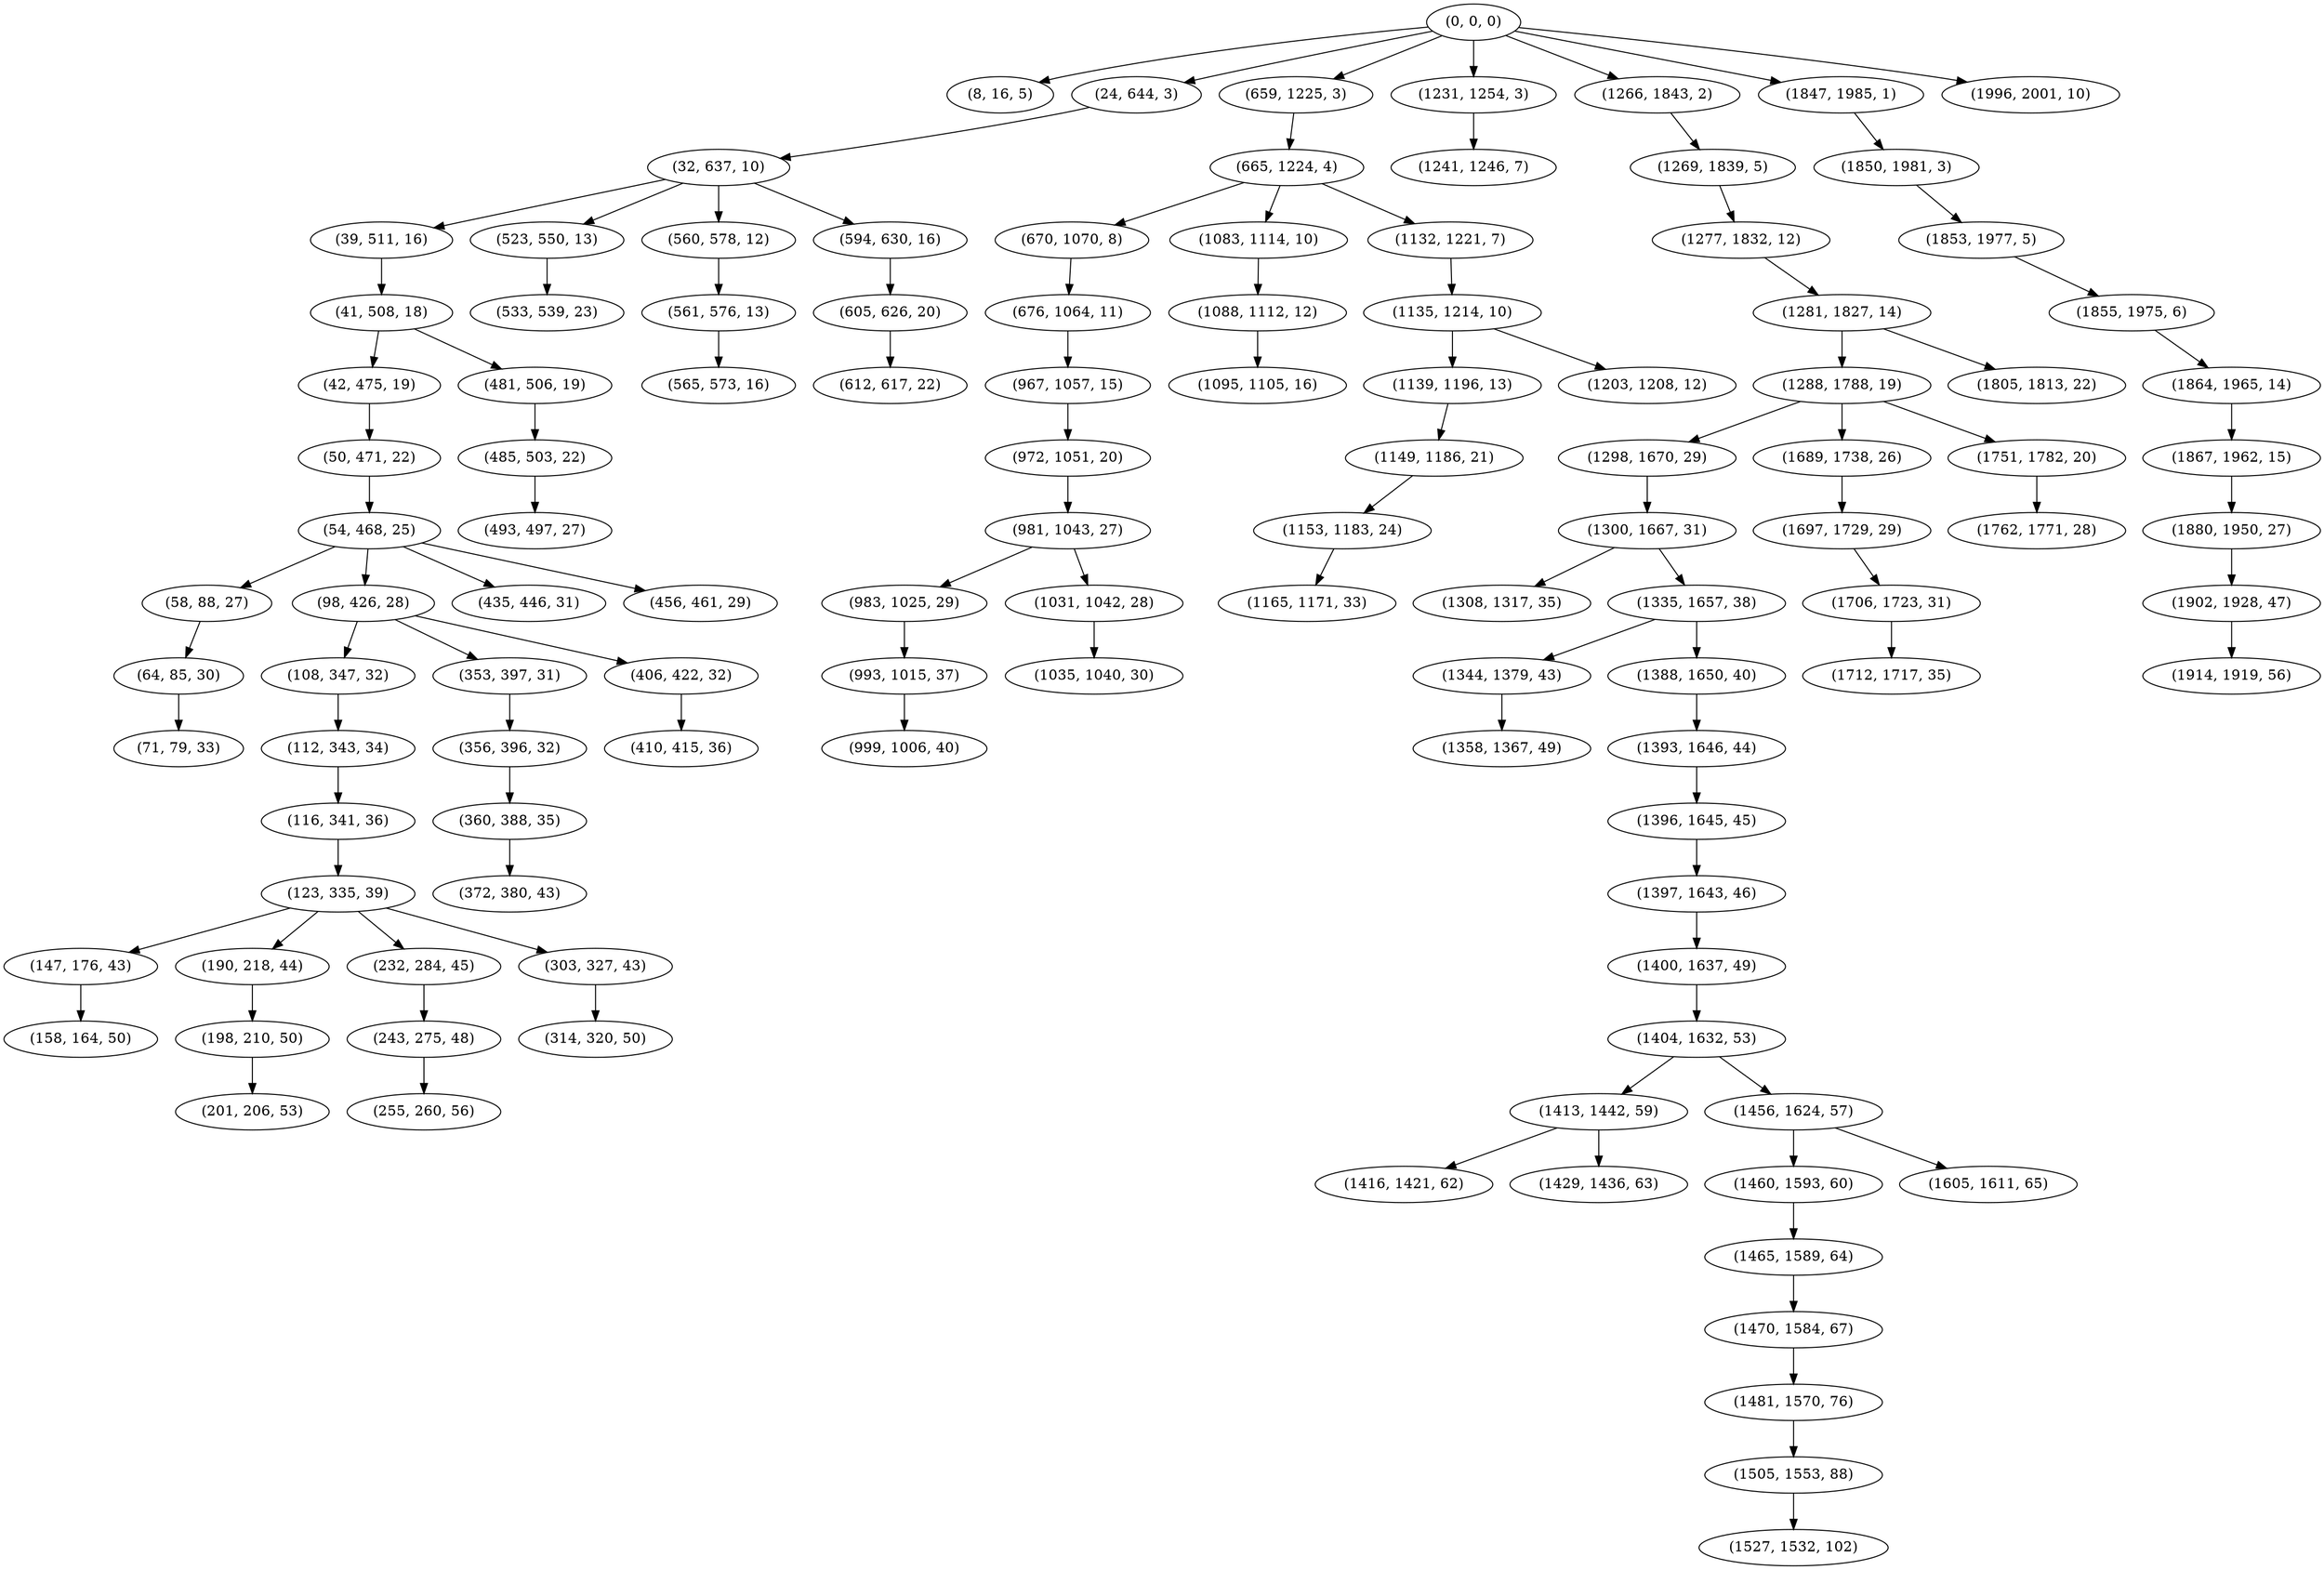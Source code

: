 digraph tree {
    "(0, 0, 0)";
    "(8, 16, 5)";
    "(24, 644, 3)";
    "(32, 637, 10)";
    "(39, 511, 16)";
    "(41, 508, 18)";
    "(42, 475, 19)";
    "(50, 471, 22)";
    "(54, 468, 25)";
    "(58, 88, 27)";
    "(64, 85, 30)";
    "(71, 79, 33)";
    "(98, 426, 28)";
    "(108, 347, 32)";
    "(112, 343, 34)";
    "(116, 341, 36)";
    "(123, 335, 39)";
    "(147, 176, 43)";
    "(158, 164, 50)";
    "(190, 218, 44)";
    "(198, 210, 50)";
    "(201, 206, 53)";
    "(232, 284, 45)";
    "(243, 275, 48)";
    "(255, 260, 56)";
    "(303, 327, 43)";
    "(314, 320, 50)";
    "(353, 397, 31)";
    "(356, 396, 32)";
    "(360, 388, 35)";
    "(372, 380, 43)";
    "(406, 422, 32)";
    "(410, 415, 36)";
    "(435, 446, 31)";
    "(456, 461, 29)";
    "(481, 506, 19)";
    "(485, 503, 22)";
    "(493, 497, 27)";
    "(523, 550, 13)";
    "(533, 539, 23)";
    "(560, 578, 12)";
    "(561, 576, 13)";
    "(565, 573, 16)";
    "(594, 630, 16)";
    "(605, 626, 20)";
    "(612, 617, 22)";
    "(659, 1225, 3)";
    "(665, 1224, 4)";
    "(670, 1070, 8)";
    "(676, 1064, 11)";
    "(967, 1057, 15)";
    "(972, 1051, 20)";
    "(981, 1043, 27)";
    "(983, 1025, 29)";
    "(993, 1015, 37)";
    "(999, 1006, 40)";
    "(1031, 1042, 28)";
    "(1035, 1040, 30)";
    "(1083, 1114, 10)";
    "(1088, 1112, 12)";
    "(1095, 1105, 16)";
    "(1132, 1221, 7)";
    "(1135, 1214, 10)";
    "(1139, 1196, 13)";
    "(1149, 1186, 21)";
    "(1153, 1183, 24)";
    "(1165, 1171, 33)";
    "(1203, 1208, 12)";
    "(1231, 1254, 3)";
    "(1241, 1246, 7)";
    "(1266, 1843, 2)";
    "(1269, 1839, 5)";
    "(1277, 1832, 12)";
    "(1281, 1827, 14)";
    "(1288, 1788, 19)";
    "(1298, 1670, 29)";
    "(1300, 1667, 31)";
    "(1308, 1317, 35)";
    "(1335, 1657, 38)";
    "(1344, 1379, 43)";
    "(1358, 1367, 49)";
    "(1388, 1650, 40)";
    "(1393, 1646, 44)";
    "(1396, 1645, 45)";
    "(1397, 1643, 46)";
    "(1400, 1637, 49)";
    "(1404, 1632, 53)";
    "(1413, 1442, 59)";
    "(1416, 1421, 62)";
    "(1429, 1436, 63)";
    "(1456, 1624, 57)";
    "(1460, 1593, 60)";
    "(1465, 1589, 64)";
    "(1470, 1584, 67)";
    "(1481, 1570, 76)";
    "(1505, 1553, 88)";
    "(1527, 1532, 102)";
    "(1605, 1611, 65)";
    "(1689, 1738, 26)";
    "(1697, 1729, 29)";
    "(1706, 1723, 31)";
    "(1712, 1717, 35)";
    "(1751, 1782, 20)";
    "(1762, 1771, 28)";
    "(1805, 1813, 22)";
    "(1847, 1985, 1)";
    "(1850, 1981, 3)";
    "(1853, 1977, 5)";
    "(1855, 1975, 6)";
    "(1864, 1965, 14)";
    "(1867, 1962, 15)";
    "(1880, 1950, 27)";
    "(1902, 1928, 47)";
    "(1914, 1919, 56)";
    "(1996, 2001, 10)";
    "(0, 0, 0)" -> "(8, 16, 5)";
    "(0, 0, 0)" -> "(24, 644, 3)";
    "(0, 0, 0)" -> "(659, 1225, 3)";
    "(0, 0, 0)" -> "(1231, 1254, 3)";
    "(0, 0, 0)" -> "(1266, 1843, 2)";
    "(0, 0, 0)" -> "(1847, 1985, 1)";
    "(0, 0, 0)" -> "(1996, 2001, 10)";
    "(24, 644, 3)" -> "(32, 637, 10)";
    "(32, 637, 10)" -> "(39, 511, 16)";
    "(32, 637, 10)" -> "(523, 550, 13)";
    "(32, 637, 10)" -> "(560, 578, 12)";
    "(32, 637, 10)" -> "(594, 630, 16)";
    "(39, 511, 16)" -> "(41, 508, 18)";
    "(41, 508, 18)" -> "(42, 475, 19)";
    "(41, 508, 18)" -> "(481, 506, 19)";
    "(42, 475, 19)" -> "(50, 471, 22)";
    "(50, 471, 22)" -> "(54, 468, 25)";
    "(54, 468, 25)" -> "(58, 88, 27)";
    "(54, 468, 25)" -> "(98, 426, 28)";
    "(54, 468, 25)" -> "(435, 446, 31)";
    "(54, 468, 25)" -> "(456, 461, 29)";
    "(58, 88, 27)" -> "(64, 85, 30)";
    "(64, 85, 30)" -> "(71, 79, 33)";
    "(98, 426, 28)" -> "(108, 347, 32)";
    "(98, 426, 28)" -> "(353, 397, 31)";
    "(98, 426, 28)" -> "(406, 422, 32)";
    "(108, 347, 32)" -> "(112, 343, 34)";
    "(112, 343, 34)" -> "(116, 341, 36)";
    "(116, 341, 36)" -> "(123, 335, 39)";
    "(123, 335, 39)" -> "(147, 176, 43)";
    "(123, 335, 39)" -> "(190, 218, 44)";
    "(123, 335, 39)" -> "(232, 284, 45)";
    "(123, 335, 39)" -> "(303, 327, 43)";
    "(147, 176, 43)" -> "(158, 164, 50)";
    "(190, 218, 44)" -> "(198, 210, 50)";
    "(198, 210, 50)" -> "(201, 206, 53)";
    "(232, 284, 45)" -> "(243, 275, 48)";
    "(243, 275, 48)" -> "(255, 260, 56)";
    "(303, 327, 43)" -> "(314, 320, 50)";
    "(353, 397, 31)" -> "(356, 396, 32)";
    "(356, 396, 32)" -> "(360, 388, 35)";
    "(360, 388, 35)" -> "(372, 380, 43)";
    "(406, 422, 32)" -> "(410, 415, 36)";
    "(481, 506, 19)" -> "(485, 503, 22)";
    "(485, 503, 22)" -> "(493, 497, 27)";
    "(523, 550, 13)" -> "(533, 539, 23)";
    "(560, 578, 12)" -> "(561, 576, 13)";
    "(561, 576, 13)" -> "(565, 573, 16)";
    "(594, 630, 16)" -> "(605, 626, 20)";
    "(605, 626, 20)" -> "(612, 617, 22)";
    "(659, 1225, 3)" -> "(665, 1224, 4)";
    "(665, 1224, 4)" -> "(670, 1070, 8)";
    "(665, 1224, 4)" -> "(1083, 1114, 10)";
    "(665, 1224, 4)" -> "(1132, 1221, 7)";
    "(670, 1070, 8)" -> "(676, 1064, 11)";
    "(676, 1064, 11)" -> "(967, 1057, 15)";
    "(967, 1057, 15)" -> "(972, 1051, 20)";
    "(972, 1051, 20)" -> "(981, 1043, 27)";
    "(981, 1043, 27)" -> "(983, 1025, 29)";
    "(981, 1043, 27)" -> "(1031, 1042, 28)";
    "(983, 1025, 29)" -> "(993, 1015, 37)";
    "(993, 1015, 37)" -> "(999, 1006, 40)";
    "(1031, 1042, 28)" -> "(1035, 1040, 30)";
    "(1083, 1114, 10)" -> "(1088, 1112, 12)";
    "(1088, 1112, 12)" -> "(1095, 1105, 16)";
    "(1132, 1221, 7)" -> "(1135, 1214, 10)";
    "(1135, 1214, 10)" -> "(1139, 1196, 13)";
    "(1135, 1214, 10)" -> "(1203, 1208, 12)";
    "(1139, 1196, 13)" -> "(1149, 1186, 21)";
    "(1149, 1186, 21)" -> "(1153, 1183, 24)";
    "(1153, 1183, 24)" -> "(1165, 1171, 33)";
    "(1231, 1254, 3)" -> "(1241, 1246, 7)";
    "(1266, 1843, 2)" -> "(1269, 1839, 5)";
    "(1269, 1839, 5)" -> "(1277, 1832, 12)";
    "(1277, 1832, 12)" -> "(1281, 1827, 14)";
    "(1281, 1827, 14)" -> "(1288, 1788, 19)";
    "(1281, 1827, 14)" -> "(1805, 1813, 22)";
    "(1288, 1788, 19)" -> "(1298, 1670, 29)";
    "(1288, 1788, 19)" -> "(1689, 1738, 26)";
    "(1288, 1788, 19)" -> "(1751, 1782, 20)";
    "(1298, 1670, 29)" -> "(1300, 1667, 31)";
    "(1300, 1667, 31)" -> "(1308, 1317, 35)";
    "(1300, 1667, 31)" -> "(1335, 1657, 38)";
    "(1335, 1657, 38)" -> "(1344, 1379, 43)";
    "(1335, 1657, 38)" -> "(1388, 1650, 40)";
    "(1344, 1379, 43)" -> "(1358, 1367, 49)";
    "(1388, 1650, 40)" -> "(1393, 1646, 44)";
    "(1393, 1646, 44)" -> "(1396, 1645, 45)";
    "(1396, 1645, 45)" -> "(1397, 1643, 46)";
    "(1397, 1643, 46)" -> "(1400, 1637, 49)";
    "(1400, 1637, 49)" -> "(1404, 1632, 53)";
    "(1404, 1632, 53)" -> "(1413, 1442, 59)";
    "(1404, 1632, 53)" -> "(1456, 1624, 57)";
    "(1413, 1442, 59)" -> "(1416, 1421, 62)";
    "(1413, 1442, 59)" -> "(1429, 1436, 63)";
    "(1456, 1624, 57)" -> "(1460, 1593, 60)";
    "(1456, 1624, 57)" -> "(1605, 1611, 65)";
    "(1460, 1593, 60)" -> "(1465, 1589, 64)";
    "(1465, 1589, 64)" -> "(1470, 1584, 67)";
    "(1470, 1584, 67)" -> "(1481, 1570, 76)";
    "(1481, 1570, 76)" -> "(1505, 1553, 88)";
    "(1505, 1553, 88)" -> "(1527, 1532, 102)";
    "(1689, 1738, 26)" -> "(1697, 1729, 29)";
    "(1697, 1729, 29)" -> "(1706, 1723, 31)";
    "(1706, 1723, 31)" -> "(1712, 1717, 35)";
    "(1751, 1782, 20)" -> "(1762, 1771, 28)";
    "(1847, 1985, 1)" -> "(1850, 1981, 3)";
    "(1850, 1981, 3)" -> "(1853, 1977, 5)";
    "(1853, 1977, 5)" -> "(1855, 1975, 6)";
    "(1855, 1975, 6)" -> "(1864, 1965, 14)";
    "(1864, 1965, 14)" -> "(1867, 1962, 15)";
    "(1867, 1962, 15)" -> "(1880, 1950, 27)";
    "(1880, 1950, 27)" -> "(1902, 1928, 47)";
    "(1902, 1928, 47)" -> "(1914, 1919, 56)";
}
